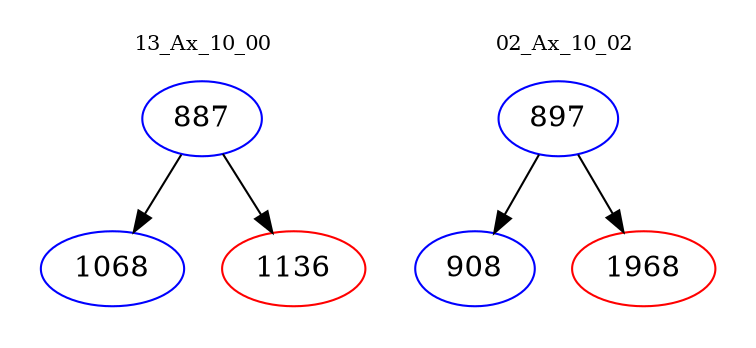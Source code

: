 digraph{
subgraph cluster_0 {
color = white
label = "13_Ax_10_00";
fontsize=10;
T0_887 [label="887", color="blue"]
T0_887 -> T0_1068 [color="black"]
T0_1068 [label="1068", color="blue"]
T0_887 -> T0_1136 [color="black"]
T0_1136 [label="1136", color="red"]
}
subgraph cluster_1 {
color = white
label = "02_Ax_10_02";
fontsize=10;
T1_897 [label="897", color="blue"]
T1_897 -> T1_908 [color="black"]
T1_908 [label="908", color="blue"]
T1_897 -> T1_1968 [color="black"]
T1_1968 [label="1968", color="red"]
}
}
